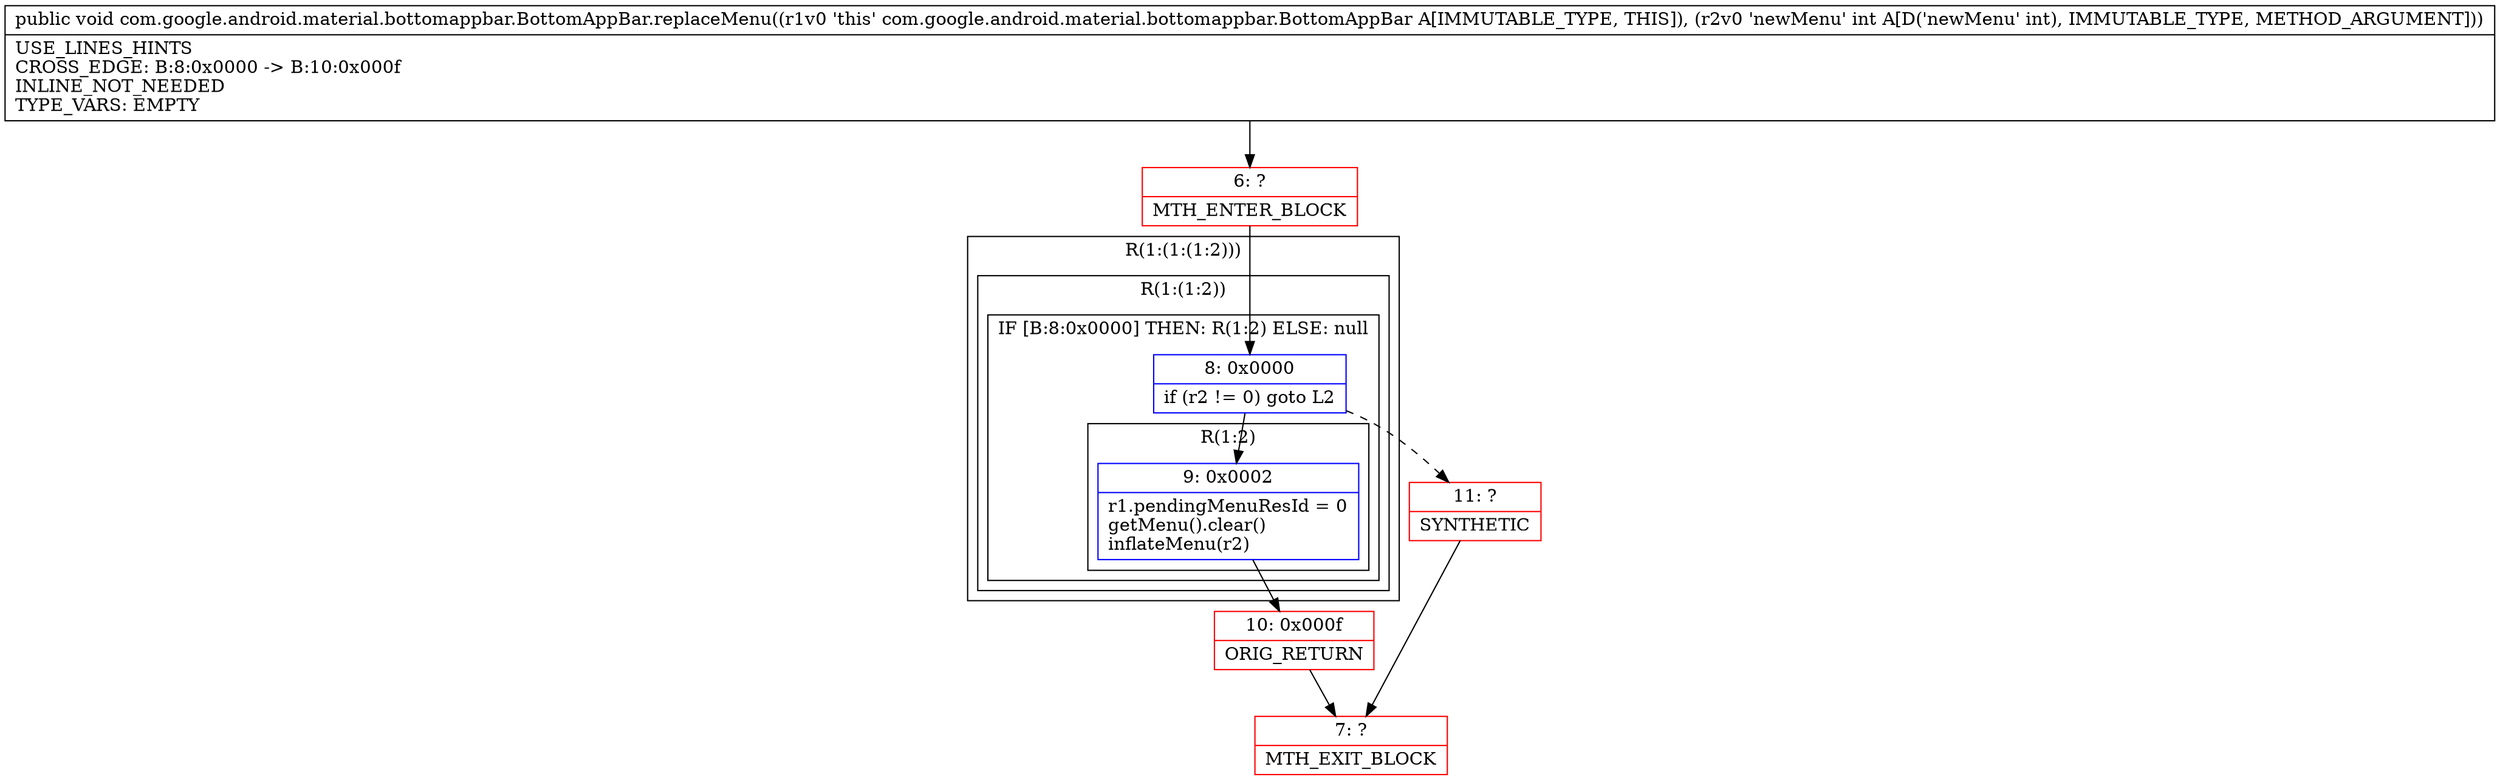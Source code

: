 digraph "CFG forcom.google.android.material.bottomappbar.BottomAppBar.replaceMenu(I)V" {
subgraph cluster_Region_1461720308 {
label = "R(1:(1:(1:2)))";
node [shape=record,color=blue];
subgraph cluster_Region_200971661 {
label = "R(1:(1:2))";
node [shape=record,color=blue];
subgraph cluster_IfRegion_147386842 {
label = "IF [B:8:0x0000] THEN: R(1:2) ELSE: null";
node [shape=record,color=blue];
Node_8 [shape=record,label="{8\:\ 0x0000|if (r2 != 0) goto L2\l}"];
subgraph cluster_Region_1013510402 {
label = "R(1:2)";
node [shape=record,color=blue];
Node_9 [shape=record,label="{9\:\ 0x0002|r1.pendingMenuResId = 0\lgetMenu().clear()\linflateMenu(r2)\l}"];
}
}
}
}
Node_6 [shape=record,color=red,label="{6\:\ ?|MTH_ENTER_BLOCK\l}"];
Node_10 [shape=record,color=red,label="{10\:\ 0x000f|ORIG_RETURN\l}"];
Node_7 [shape=record,color=red,label="{7\:\ ?|MTH_EXIT_BLOCK\l}"];
Node_11 [shape=record,color=red,label="{11\:\ ?|SYNTHETIC\l}"];
MethodNode[shape=record,label="{public void com.google.android.material.bottomappbar.BottomAppBar.replaceMenu((r1v0 'this' com.google.android.material.bottomappbar.BottomAppBar A[IMMUTABLE_TYPE, THIS]), (r2v0 'newMenu' int A[D('newMenu' int), IMMUTABLE_TYPE, METHOD_ARGUMENT]))  | USE_LINES_HINTS\lCROSS_EDGE: B:8:0x0000 \-\> B:10:0x000f\lINLINE_NOT_NEEDED\lTYPE_VARS: EMPTY\l}"];
MethodNode -> Node_6;Node_8 -> Node_9;
Node_8 -> Node_11[style=dashed];
Node_9 -> Node_10;
Node_6 -> Node_8;
Node_10 -> Node_7;
Node_11 -> Node_7;
}

